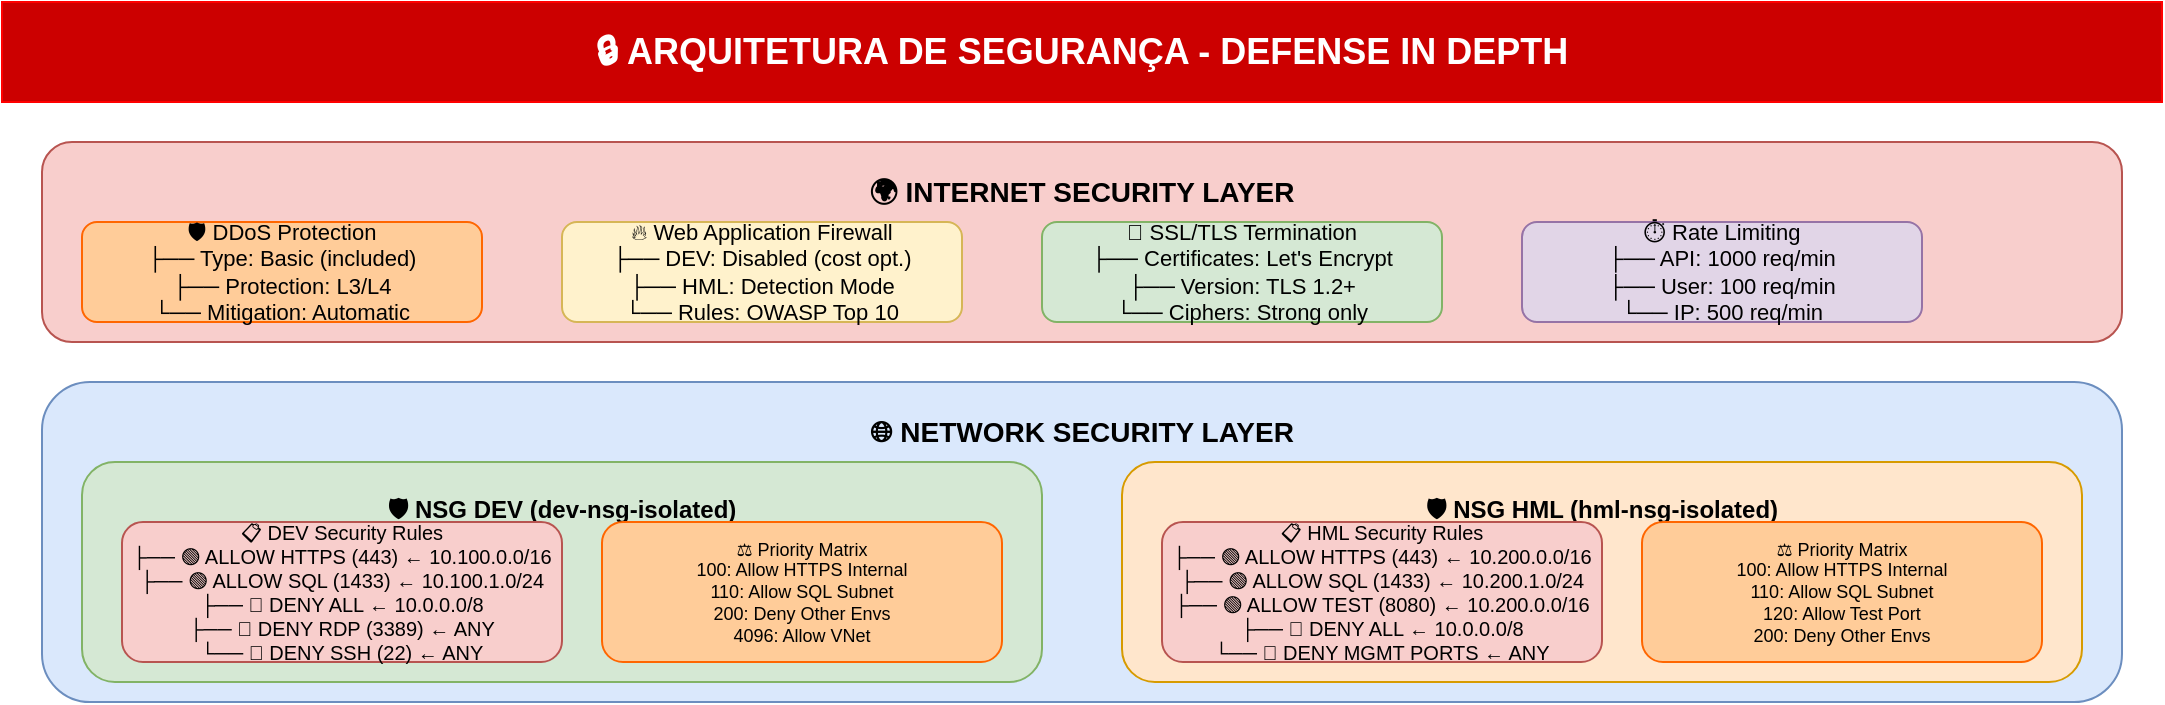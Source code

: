<?xml version="1.0" encoding="UTF-8"?>
<mxfile version="21.6.5" type="device">
  <diagram name="Arquitetura-de-Seguranca" id="seguranca-arch">
    <mxGraphModel dx="1422" dy="794" grid="1" gridSize="10" guides="1" tooltips="1" connect="1" arrows="1" fold="1" page="1" pageScale="1" pageWidth="1169" pageHeight="827" math="0" shadow="0">
      <root>
        <mxCell id="0" />
        <mxCell id="1" parent="0" />
        
        <!-- Title -->
        <mxCell id="title" value="🔒 ARQUITETURA DE SEGURANÇA - DEFENSE IN DEPTH" style="rounded=0;whiteSpace=wrap;html=1;fillColor=#cc0000;strokeColor=#ff0000;fontSize=18;fontStyle=1;fontColor=#ffffff;" vertex="1" parent="1">
          <mxGeometry x="40" y="20" width="1080" height="50" as="geometry" />
        </mxCell>
        
        <!-- Internet Security Layer -->
        <mxCell id="internet-security" value="🌍 INTERNET SECURITY LAYER" style="rounded=1;whiteSpace=wrap;html=1;fillColor=#f8cecc;strokeColor=#b85450;fontSize=14;fontStyle=1;verticalAlign=top;spacingTop=10;" vertex="1" parent="1">
          <mxGeometry x="60" y="90" width="1040" height="100" as="geometry" />
        </mxCell>
        
        <!-- DDoS Protection -->
        <mxCell id="ddos" value="🛡️ DDoS Protection&#xa;├── Type: Basic (included)&#xa;├── Protection: L3/L4&#xa;└── Mitigation: Automatic" style="rounded=1;whiteSpace=wrap;html=1;fillColor=#ffcc99;strokeColor=#ff6600;fontSize=11;" vertex="1" parent="1">
          <mxGeometry x="80" y="130" width="200" height="50" as="geometry" />
        </mxCell>
        
        <!-- WAF -->
        <mxCell id="waf" value="🔥 Web Application Firewall&#xa;├── DEV: Disabled (cost opt.)&#xa;├── HML: Detection Mode&#xa;└── Rules: OWASP Top 10" style="rounded=1;whiteSpace=wrap;html=1;fillColor=#fff2cc;strokeColor=#d6b656;fontSize=11;" vertex="1" parent="1">
          <mxGeometry x="320" y="130" width="200" height="50" as="geometry" />
        </mxCell>
        
        <!-- SSL/TLS -->
        <mxCell id="ssl" value="🔐 SSL/TLS Termination&#xa;├── Certificates: Let's Encrypt&#xa;├── Version: TLS 1.2+&#xa;└── Ciphers: Strong only" style="rounded=1;whiteSpace=wrap;html=1;fillColor=#d5e8d4;strokeColor=#82b366;fontSize=11;" vertex="1" parent="1">
          <mxGeometry x="560" y="130" width="200" height="50" as="geometry" />
        </mxCell>
        
        <!-- Rate Limiting -->
        <mxCell id="rate-limit" value="⏱️ Rate Limiting&#xa;├── API: 1000 req/min&#xa;├── User: 100 req/min&#xa;└── IP: 500 req/min" style="rounded=1;whiteSpace=wrap;html=1;fillColor=#e1d5e7;strokeColor=#9673a6;fontSize=11;" vertex="1" parent="1">
          <mxGeometry x="800" y="130" width="200" height="50" as="geometry" />
        </mxCell>
        
        <!-- Network Security Layer -->
        <mxCell id="network-security" value="🌐 NETWORK SECURITY LAYER" style="rounded=1;whiteSpace=wrap;html=1;fillColor=#dae8fc;strokeColor=#6c8ebf;fontSize=14;fontStyle=1;verticalAlign=top;spacingTop=10;" vertex="1" parent="1">
          <mxGeometry x="60" y="210" width="1040" height="160" as="geometry" />
        </mxCell>
        
        <!-- NSG DEV -->
        <mxCell id="nsg-dev" value="🛡️ NSG DEV (dev-nsg-isolated)" style="rounded=1;whiteSpace=wrap;html=1;fillColor=#d5e8d4;strokeColor=#82b366;fontSize=12;fontStyle=1;verticalAlign=top;spacingTop=10;" vertex="1" parent="1">
          <mxGeometry x="80" y="250" width="480" height="110" as="geometry" />
        </mxCell>
        
        <!-- DEV Security Rules -->
        <mxCell id="dev-sec-rules" value="📋 DEV Security Rules&#xa;├── 🟢 ALLOW HTTPS (443) ← 10.100.0.0/16&#xa;├── 🟢 ALLOW SQL (1433) ← 10.100.1.0/24&#xa;├── 🔴 DENY ALL ← 10.0.0.0/8&#xa;├── 🔴 DENY RDP (3389) ← ANY&#xa;└── 🔴 DENY SSH (22) ← ANY" style="rounded=1;whiteSpace=wrap;html=1;fillColor=#f8cecc;strokeColor=#b85450;fontSize=10;" vertex="1" parent="1">
          <mxGeometry x="100" y="280" width="220" height="70" as="geometry" />
        </mxCell>
        
        <!-- DEV Priority Matrix -->
        <mxCell id="dev-priority" value="⚖️ Priority Matrix&#xa;100: Allow HTTPS Internal&#xa;110: Allow SQL Subnet&#xa;200: Deny Other Envs&#xa;4096: Allow VNet" style="rounded=1;whiteSpace=wrap;html=1;fillColor=#ffcc99;strokeColor=#ff6600;fontSize=9;" vertex="1" parent="1">
          <mxGeometry x="340" y="280" width="200" height="70" as="geometry" />
        </mxCell>
        
        <!-- NSG HOMOLOG -->
        <mxCell id="nsg-hml" value="🛡️ NSG HML (hml-nsg-isolated)" style="rounded=1;whiteSpace=wrap;html=1;fillColor=#ffe6cc;strokeColor=#d79b00;fontSize=12;fontStyle=1;verticalAlign=top;spacingTop=10;" vertex="1" parent="1">
          <mxGeometry x="600" y="250" width="480" height="110" as="geometry" />
        </mxCell>
        
        <!-- HML Security Rules -->
        <mxCell id="hml-sec-rules" value="📋 HML Security Rules&#xa;├── 🟢 ALLOW HTTPS (443) ← 10.200.0.0/16&#xa;├── 🟢 ALLOW SQL (1433) ← 10.200.1.0/24&#xa;├── 🟢 ALLOW TEST (8080) ← 10.200.0.0/16&#xa;├── 🔴 DENY ALL ← 10.0.0.0/8&#xa;└── 🔴 DENY MGMT PORTS ← ANY" style="rounded=1;whiteSpace=wrap;html=1;fillColor=#f8cecc;strokeColor=#b85450;fontSize=10;" vertex="1" parent="1">
          <mxGeometry x="620" y="280" width="220" height="70" as="geometry" />
        </mxCell>
        
        <!-- HML Priority Matrix -->
        <mxCell id="hml-priority" value="⚖️ Priority Matrix&#xa;100: Allow HTTPS Internal&#xa;110: Allow SQL Subnet&#xa;120: Allow Test Port&#xa;200: Deny Other Envs" style="rounded=1;whiteSpace=wrap;html=1;fillColor=#ffcc99;strokeColor=#ff6600;fontSize=9;" vertex="1" parent="1">
          <mxGeometry x="860" y="280" width="200" height="70" as="geometry" />
        </mxCell>
        
        <!-- Identity & Access Management -->
        <mxCell id="iam-layer" value="🔐 IDENTITY & ACCESS MANAGEMENT" style="rounded=1;whiteSpace=wrap;html=1;fillColor=#fff2cc;strokeColor=#d6b656;fontSize=14;fontStyle=1;verticalAlign=top;spacingTop=10;" vertex="1" parent="1">
          <mxGeometry x="60" y="390" width="1040" height="150" as="geometry" />
        </mxCell>
        
        <!-- Azure AD -->
        <mxCell id="azure-ad" value="👥 Azure Active Directory&#xa;├── Users: Developers only&#xa;├── Groups: dev-team, hml-team&#xa;├── MFA: Required&#xa;└── Conditional Access: Enabled" style="rounded=1;whiteSpace=wrap;html=1;fillColor=#e1d5e7;strokeColor=#9673a6;fontSize=11;" vertex="1" parent="1">
          <mxGeometry x="80" y="430" width="200" height="70" as="geometry" />
        </mxCell>
        
        <!-- Service Principal -->
        <mxCell id="sp-security" value="🤖 Service Principal&#xa;├── Name: sp-terraform-mvp-flex&#xa;├── Scope: Resource Groups only&#xa;├── Role: Contributor (limited)&#xa;└── Secret: Key Vault stored" style="rounded=1;whiteSpace=wrap;html=1;fillColor=#d5e8d4;strokeColor=#82b366;fontSize=11;" vertex="1" parent="1">
          <mxGeometry x="320" y="430" width="200" height="70" as="geometry" />
        </mxCell>
        
        <!-- RBAC -->
        <mxCell id="rbac" value="🔑 Role-Based Access Control&#xa;├── DEV: Reader + Limited Write&#xa;├── HML: Contributor + Testing&#xa;├── Prod: Owner only&#xa;└── Just-In-Time Access" style="rounded=1;whiteSpace=wrap;html=1;fillColor=#f8cecc;strokeColor=#b85450;fontSize=11;" vertex="1" parent="1">
          <mxGeometry x="560" y="430" width="200" height="70" as="geometry" />
        </mxCell>
        
        <!-- Key Vault Security -->
        <mxCell id="kv-security" value="🗝️ Key Vault Security&#xa;├── Access Policies: Restrictive&#xa;├── Soft Delete: Enabled&#xa;├── Purge Protection: Enabled&#xa;└── Network: Private Endpoint" style="rounded=1;whiteSpace=wrap;html=1;fillColor=#ffcc99;strokeColor=#ff6600;fontSize=11;" vertex="1" parent="1">
          <mxGeometry x="800" y="430" width="200" height="70" as="geometry" />
        </mxCell>
        
        <!-- Data Security Layer -->
        <mxCell id="data-security" value="🗄️ DATA SECURITY LAYER" style="rounded=1;whiteSpace=wrap;html=1;fillColor=#f8cecc;strokeColor=#b85450;fontSize=14;fontStyle=1;verticalAlign=top;spacingTop=10;" vertex="1" parent="1">
          <mxGeometry x="60" y="560" width="1040" height="130" as="geometry" />
        </mxCell>
        
        <!-- SQL Security -->
        <mxCell id="sql-security" value="🗄️ SQL Database Security&#xa;├── TDE: Enabled (Transparent Data Encryption)&#xa;├── Firewall: Azure services only&#xa;├── Auth: Azure AD + SQL Auth&#xa;├── Auditing: Enabled&#xa;└── Threat Detection: Basic" style="rounded=1;whiteSpace=wrap;html=1;fillColor=#fff2cc;strokeColor=#d6b656;fontSize=10;" vertex="1" parent="1">
          <mxGeometry x="80" y="600" width="240" height="80" as="geometry" />
        </mxCell>
        
        <!-- Storage Security -->
        <mxCell id="storage-security" value="💾 Storage Security&#xa;├── Encryption: AES-256 at rest&#xa;├── HTTPS: Required&#xa;├── Access: Private endpoints&#xa;├── SAS: Time-limited tokens&#xa;└── Blob: No public access" style="rounded=1;whiteSpace=wrap;html=1;fillColor=#e1d5e7;strokeColor=#9673a6;fontSize=10;" vertex="1" parent="1">
          <mxGeometry x="360" y="600" width="240" height="80" as="geometry" />
        </mxCell>
        
        <!-- Backup Security -->
        <mxCell id="backup-security" value="🔄 Backup & Recovery&#xa;├── SQL: Auto backup (HML only)&#xa;├── Storage: Geo-redundant&#xa;├── Retention: 7 days (HML)&#xa;├── Point-in-time: Enabled&#xa;└── Cross-region: Disabled (cost)" style="rounded=1;whiteSpace=wrap;html=1;fillColor=#d5e8d4;strokeColor=#82b366;fontSize=10;" vertex="1" parent="1">
          <mxGeometry x="640" y="600" width="240" height="80" as="geometry" />
        </mxCell>
        
        <!-- Monitoring Security -->
        <mxCell id="monitoring-security" value="📊 Security Monitoring&#xa;├── App Insights: Security events&#xa;├── Log Analytics: Centralized&#xa;├── Alerts: Failed logins, anomalies&#xa;├── Retention: 30 days&#xa;└── SIEM: Basic correlation" style="rounded=1;whiteSpace=wrap;html=1;fillColor=#ffcc99;strokeColor=#ff6600;fontSize=10;" vertex="1" parent="1">
          <mxGeometry x="920" y="600" width="160" height="80" as="geometry" />
        </mxCell>
        
        <!-- Compliance & Governance -->
        <mxCell id="compliance" value="📋 COMPLIANCE & GOVERNANCE" style="rounded=1;whiteSpace=wrap;html=1;fillColor=#ffcc99;strokeColor=#ff6600;fontSize=14;fontStyle=1;verticalAlign=top;spacingTop=10;" vertex="1" parent="1">
          <mxGeometry x="60" y="710" width="1040" height="80" as="geometry" />
        </mxCell>
        
        <!-- Security Policies -->
        <mxCell id="policies" value="📜 Security Policies&#xa;├── Password: Complex, 90-day expiry&#xa;├── Network: Least privilege&#xa;├── Data: Classification required&#xa;└── Incident: Response plan" style="rounded=1;whiteSpace=wrap;html=1;fillColor=#f8cecc;strokeColor=#b85450;fontSize=10;" vertex="1" parent="1">
          <mxGeometry x="80" y="750" width="200" height="30" as="geometry" />
        </mxCell>
        
        <!-- Cost vs Security -->
        <mxCell id="cost-security" value="💰 Cost vs Security Balance&#xa;├── DEV: Basic security (cost-first)&#xa;├── HML: Standard security&#xa;├── Audit: Monthly reviews&#xa;└── Optimization: Continuous" style="rounded=1;whiteSpace=wrap;html=1;fillColor=#d5e8d4;strokeColor=#82b366;fontSize=10;" vertex="1" parent="1">
          <mxGeometry x="320" y="750" width="200" height="30" as="geometry" />
        </mxCell>
        
        <!-- Threat Model -->
        <mxCell id="threat-model" value="⚠️ Threat Model&#xa;├── OWASP Top 10 coverage&#xa;├── Data breaches: Medium risk&#xa;├── DDoS: Low risk (Basic protection)&#xa;└── Insider threats: Controlled" style="rounded=1;whiteSpace=wrap;html=1;fillColor=#fff2cc;strokeColor=#d6b656;fontSize=10;" vertex="1" parent="1">
          <mxGeometry x="560" y="750" width="200" height="30" as="geometry" />
        </mxCell>
        
        <!-- Security Maturity -->
        <mxCell id="maturity" value="📈 Security Maturity Level&#xa;├── Current: Level 2 (Managed)&#xa;├── Target: Level 3 (Defined)&#xa;├── Assessment: Quarterly&#xa;└── Improvement: Iterative" style="rounded=1;whiteSpace=wrap;html=1;fillColor=#e1d5e7;strokeColor=#9673a6;fontSize=10;" vertex="1" parent="1">
          <mxGeometry x="800" y="750" width="200" height="30" as="geometry" />
        </mxCell>
        
        <!-- Security Flow Lines -->
        <mxCell id="security-flow1" value="Defense in Depth" style="endArrow=classic;html=1;strokeColor=#cc0000;strokeWidth=3;fontSize=12;fontStyle=1;" edge="1" parent="1">
          <mxGeometry width="50" height="50" relative="1" as="geometry">
            <mxPoint x="40" y="140" as="sourcePoint" />
            <mxPoint x="40" y="760" as="targetPoint" />
          </mxGeometry>
        </mxCell>
        
      </root>
    </mxGraphModel>
  </diagram>
</mxfile>

